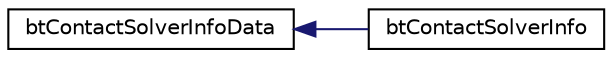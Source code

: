 digraph G
{
  edge [fontname="Helvetica",fontsize="10",labelfontname="Helvetica",labelfontsize="10"];
  node [fontname="Helvetica",fontsize="10",shape=record];
  rankdir=LR;
  Node1 [label="btContactSolverInfoData",height=0.2,width=0.4,color="black", fillcolor="white", style="filled",URL="$d9/d21/structbtContactSolverInfoData.html"];
  Node1 -> Node2 [dir=back,color="midnightblue",fontsize="10",style="solid",fontname="Helvetica"];
  Node2 [label="btContactSolverInfo",height=0.2,width=0.4,color="black", fillcolor="white", style="filled",URL="$d6/d51/structbtContactSolverInfo.html"];
}
